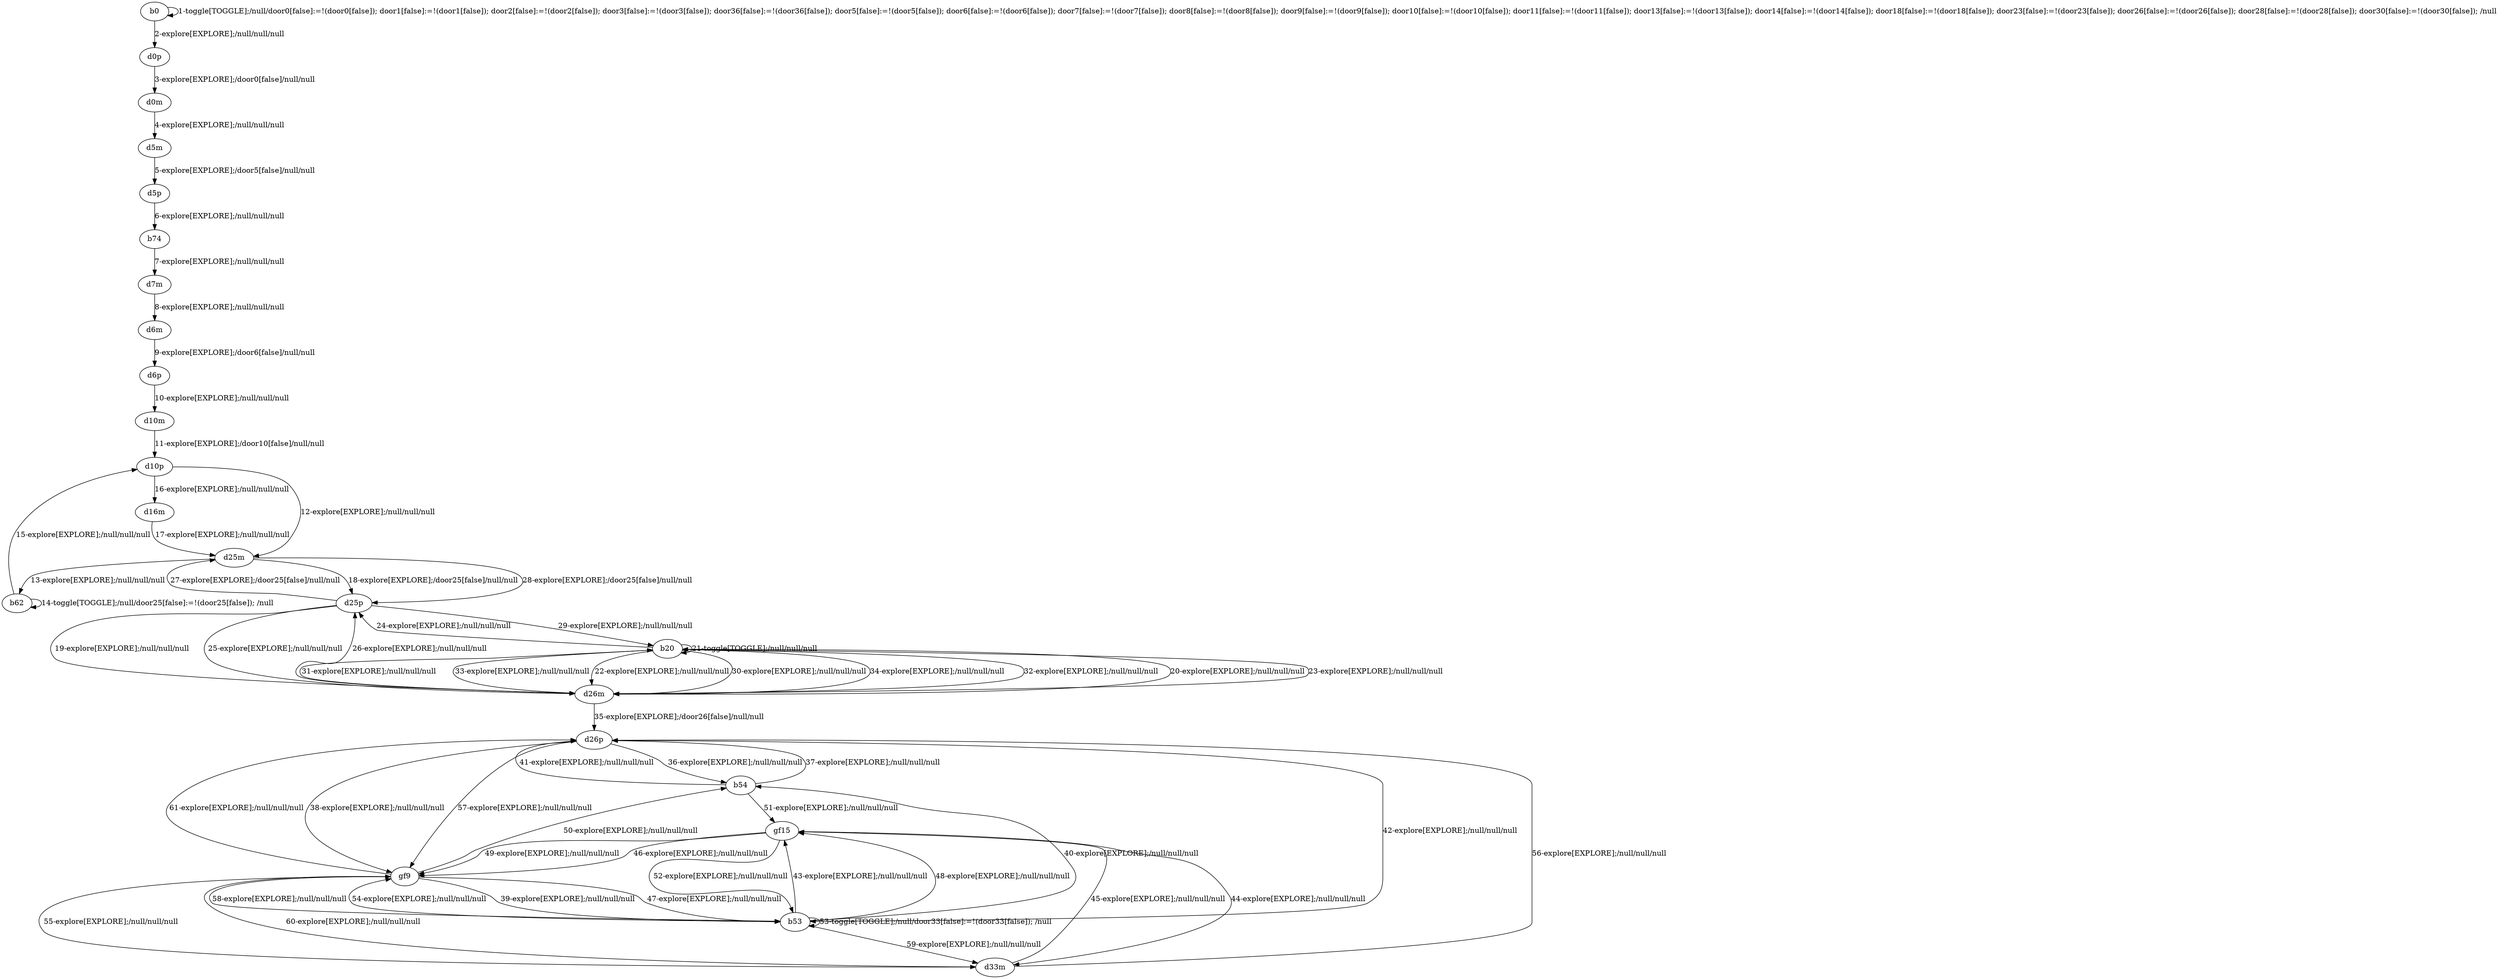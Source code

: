 # Total number of goals covered by this test: 1
# gf9 --> d26p

digraph g {
"b0" -> "b0" [label = "1-toggle[TOGGLE];/null/door0[false]:=!(door0[false]); door1[false]:=!(door1[false]); door2[false]:=!(door2[false]); door3[false]:=!(door3[false]); door36[false]:=!(door36[false]); door5[false]:=!(door5[false]); door6[false]:=!(door6[false]); door7[false]:=!(door7[false]); door8[false]:=!(door8[false]); door9[false]:=!(door9[false]); door10[false]:=!(door10[false]); door11[false]:=!(door11[false]); door13[false]:=!(door13[false]); door14[false]:=!(door14[false]); door18[false]:=!(door18[false]); door23[false]:=!(door23[false]); door26[false]:=!(door26[false]); door28[false]:=!(door28[false]); door30[false]:=!(door30[false]); /null"];
"b0" -> "d0p" [label = "2-explore[EXPLORE];/null/null/null"];
"d0p" -> "d0m" [label = "3-explore[EXPLORE];/door0[false]/null/null"];
"d0m" -> "d5m" [label = "4-explore[EXPLORE];/null/null/null"];
"d5m" -> "d5p" [label = "5-explore[EXPLORE];/door5[false]/null/null"];
"d5p" -> "b74" [label = "6-explore[EXPLORE];/null/null/null"];
"b74" -> "d7m" [label = "7-explore[EXPLORE];/null/null/null"];
"d7m" -> "d6m" [label = "8-explore[EXPLORE];/null/null/null"];
"d6m" -> "d6p" [label = "9-explore[EXPLORE];/door6[false]/null/null"];
"d6p" -> "d10m" [label = "10-explore[EXPLORE];/null/null/null"];
"d10m" -> "d10p" [label = "11-explore[EXPLORE];/door10[false]/null/null"];
"d10p" -> "d25m" [label = "12-explore[EXPLORE];/null/null/null"];
"d25m" -> "b62" [label = "13-explore[EXPLORE];/null/null/null"];
"b62" -> "b62" [label = "14-toggle[TOGGLE];/null/door25[false]:=!(door25[false]); /null"];
"b62" -> "d10p" [label = "15-explore[EXPLORE];/null/null/null"];
"d10p" -> "d16m" [label = "16-explore[EXPLORE];/null/null/null"];
"d16m" -> "d25m" [label = "17-explore[EXPLORE];/null/null/null"];
"d25m" -> "d25p" [label = "18-explore[EXPLORE];/door25[false]/null/null"];
"d25p" -> "d26m" [label = "19-explore[EXPLORE];/null/null/null"];
"d26m" -> "b20" [label = "20-explore[EXPLORE];/null/null/null"];
"b20" -> "b20" [label = "21-toggle[TOGGLE];/null/null/null"];
"b20" -> "d26m" [label = "22-explore[EXPLORE];/null/null/null"];
"d26m" -> "b20" [label = "23-explore[EXPLORE];/null/null/null"];
"b20" -> "d25p" [label = "24-explore[EXPLORE];/null/null/null"];
"d25p" -> "d26m" [label = "25-explore[EXPLORE];/null/null/null"];
"d26m" -> "d25p" [label = "26-explore[EXPLORE];/null/null/null"];
"d25p" -> "d25m" [label = "27-explore[EXPLORE];/door25[false]/null/null"];
"d25m" -> "d25p" [label = "28-explore[EXPLORE];/door25[false]/null/null"];
"d25p" -> "b20" [label = "29-explore[EXPLORE];/null/null/null"];
"b20" -> "d26m" [label = "30-explore[EXPLORE];/null/null/null"];
"d26m" -> "b20" [label = "31-explore[EXPLORE];/null/null/null"];
"b20" -> "d26m" [label = "32-explore[EXPLORE];/null/null/null"];
"d26m" -> "b20" [label = "33-explore[EXPLORE];/null/null/null"];
"b20" -> "d26m" [label = "34-explore[EXPLORE];/null/null/null"];
"d26m" -> "d26p" [label = "35-explore[EXPLORE];/door26[false]/null/null"];
"d26p" -> "b54" [label = "36-explore[EXPLORE];/null/null/null"];
"b54" -> "d26p" [label = "37-explore[EXPLORE];/null/null/null"];
"d26p" -> "gf9" [label = "38-explore[EXPLORE];/null/null/null"];
"gf9" -> "b53" [label = "39-explore[EXPLORE];/null/null/null"];
"b53" -> "b54" [label = "40-explore[EXPLORE];/null/null/null"];
"b54" -> "d26p" [label = "41-explore[EXPLORE];/null/null/null"];
"d26p" -> "b53" [label = "42-explore[EXPLORE];/null/null/null"];
"b53" -> "gf15" [label = "43-explore[EXPLORE];/null/null/null"];
"gf15" -> "d33m" [label = "44-explore[EXPLORE];/null/null/null"];
"d33m" -> "gf15" [label = "45-explore[EXPLORE];/null/null/null"];
"gf15" -> "gf9" [label = "46-explore[EXPLORE];/null/null/null"];
"gf9" -> "b53" [label = "47-explore[EXPLORE];/null/null/null"];
"b53" -> "gf15" [label = "48-explore[EXPLORE];/null/null/null"];
"gf15" -> "gf9" [label = "49-explore[EXPLORE];/null/null/null"];
"gf9" -> "b54" [label = "50-explore[EXPLORE];/null/null/null"];
"b54" -> "gf15" [label = "51-explore[EXPLORE];/null/null/null"];
"gf15" -> "b53" [label = "52-explore[EXPLORE];/null/null/null"];
"b53" -> "b53" [label = "53-toggle[TOGGLE];/null/door33[false]:=!(door33[false]); /null"];
"b53" -> "gf9" [label = "54-explore[EXPLORE];/null/null/null"];
"gf9" -> "d33m" [label = "55-explore[EXPLORE];/null/null/null"];
"d33m" -> "d26p" [label = "56-explore[EXPLORE];/null/null/null"];
"d26p" -> "gf9" [label = "57-explore[EXPLORE];/null/null/null"];
"gf9" -> "b53" [label = "58-explore[EXPLORE];/null/null/null"];
"b53" -> "d33m" [label = "59-explore[EXPLORE];/null/null/null"];
"d33m" -> "gf9" [label = "60-explore[EXPLORE];/null/null/null"];
"gf9" -> "d26p" [label = "61-explore[EXPLORE];/null/null/null"];
}